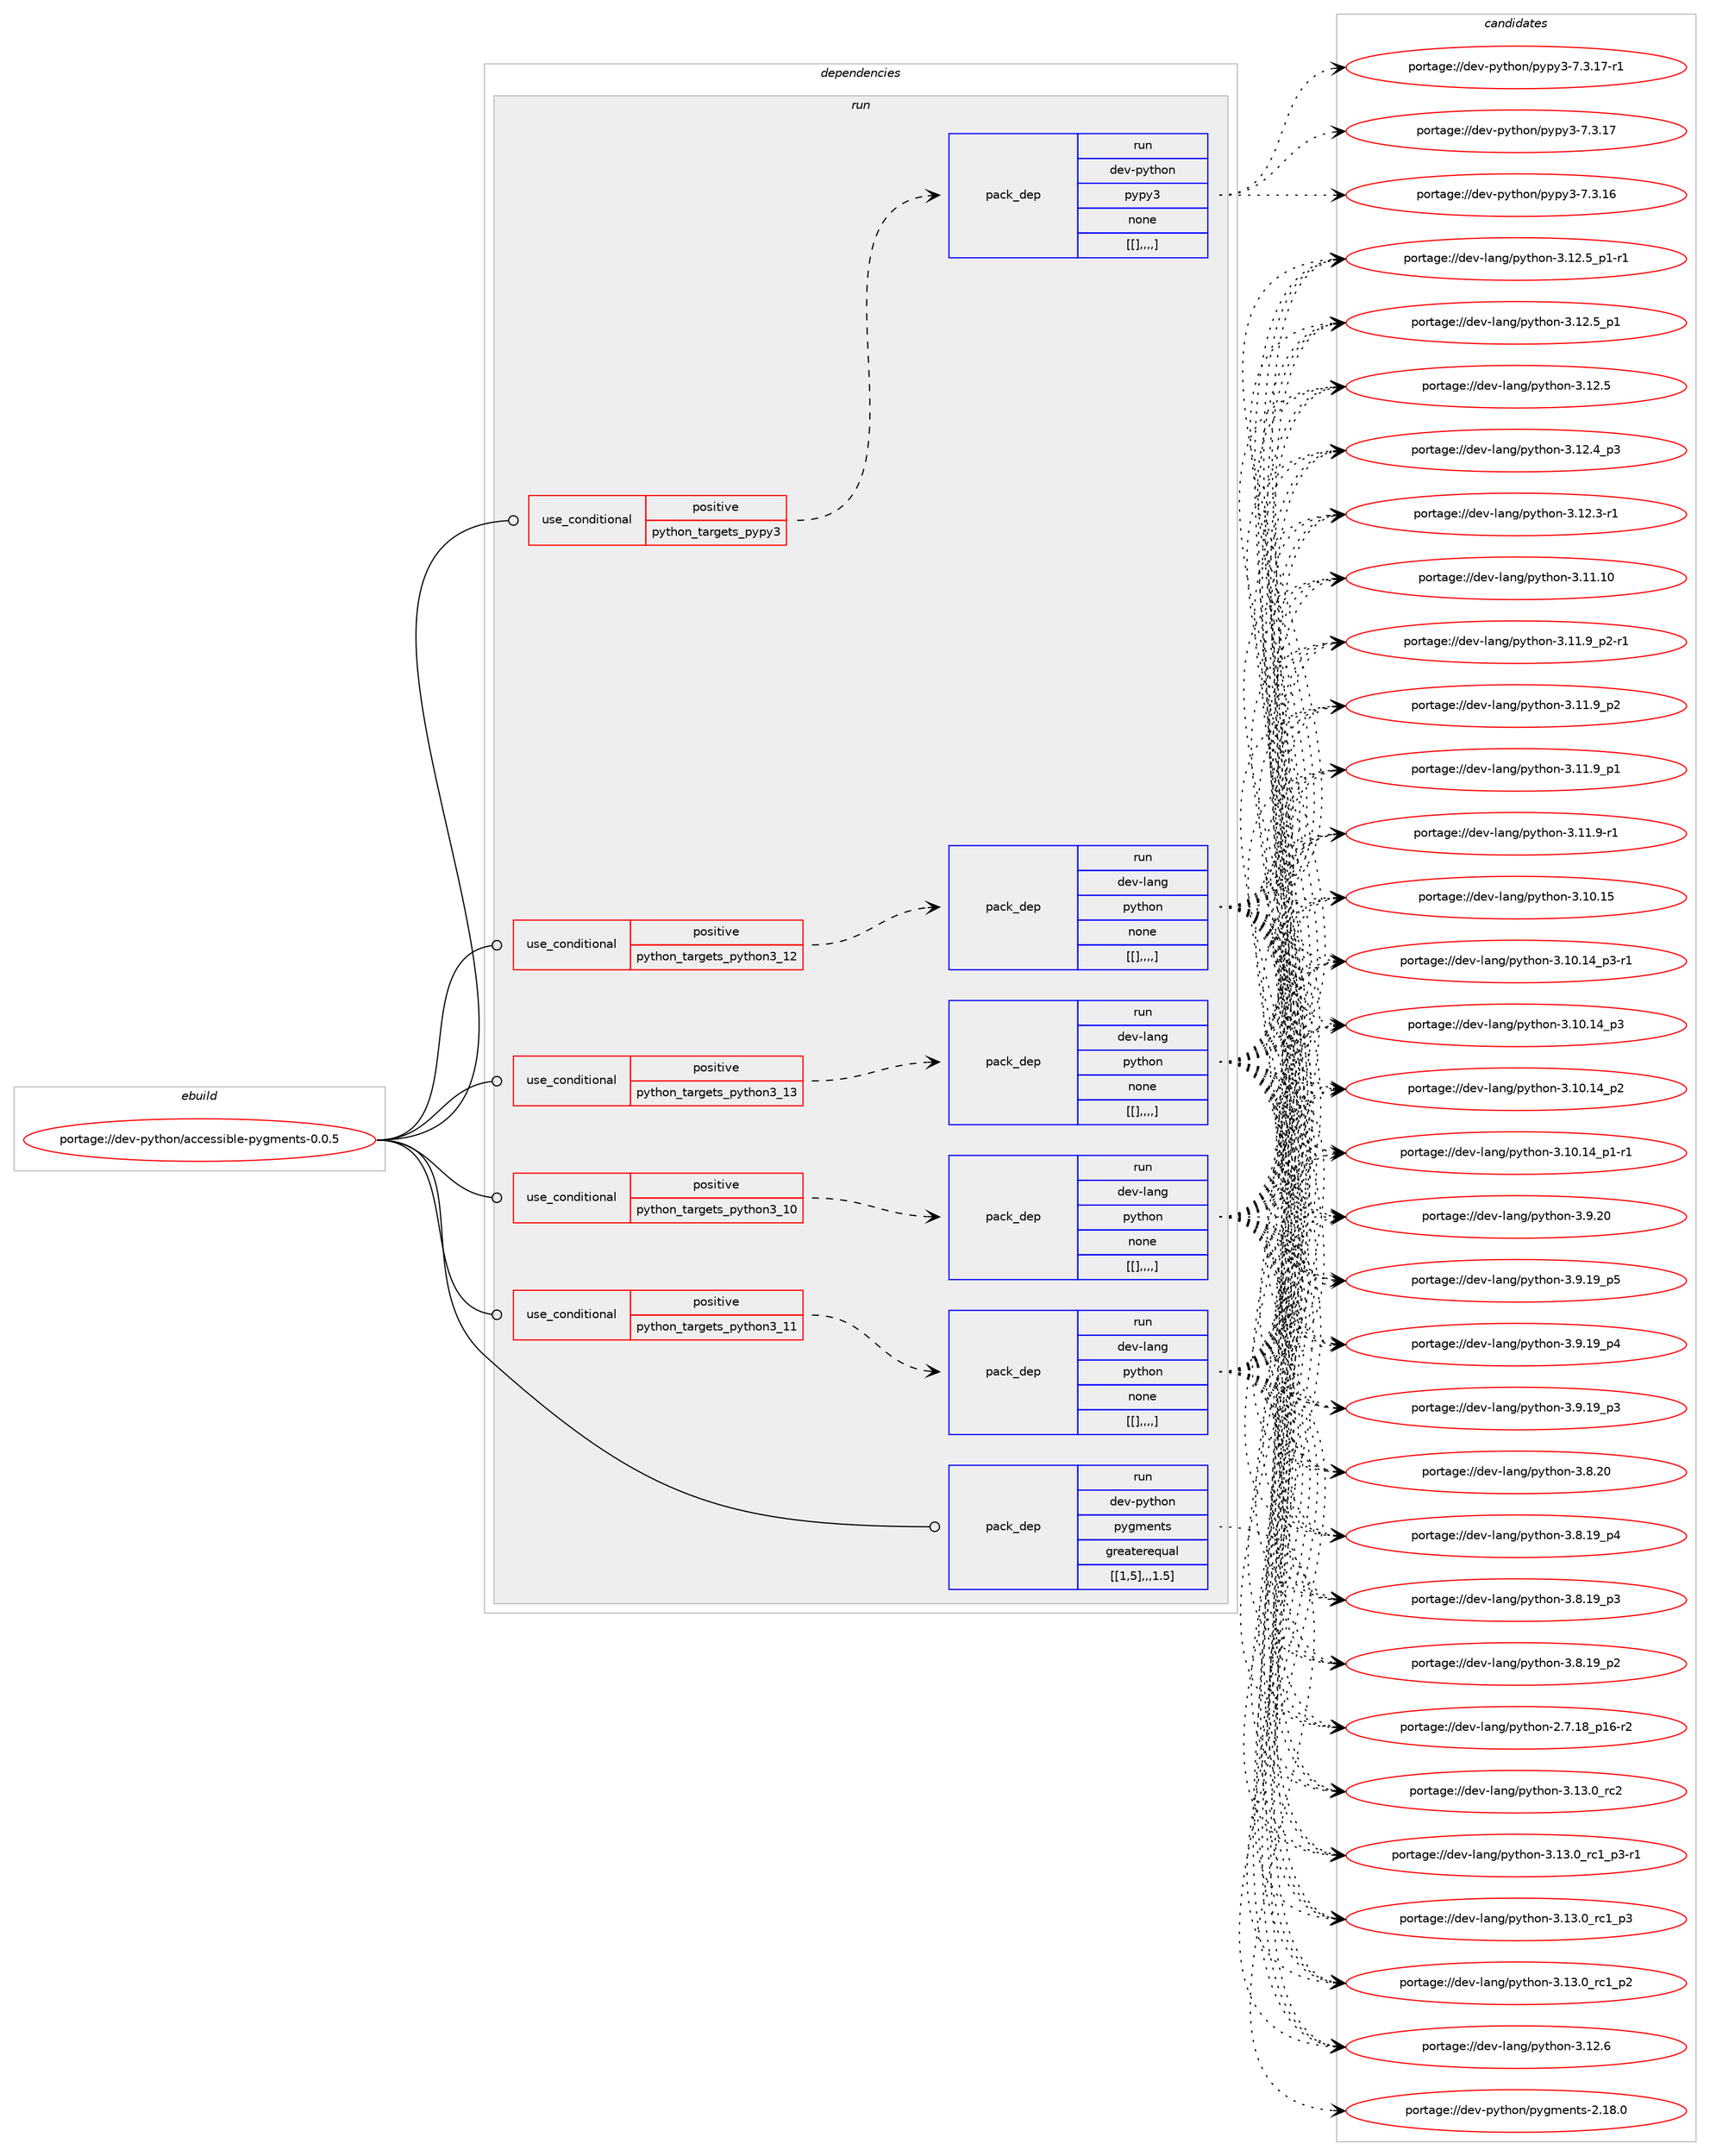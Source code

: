 digraph prolog {

# *************
# Graph options
# *************

newrank=true;
concentrate=true;
compound=true;
graph [rankdir=LR,fontname=Helvetica,fontsize=10,ranksep=1.5];#, ranksep=2.5, nodesep=0.2];
edge  [arrowhead=vee];
node  [fontname=Helvetica,fontsize=10];

# **********
# The ebuild
# **********

subgraph cluster_leftcol {
color=gray;
label=<<i>ebuild</i>>;
id [label="portage://dev-python/accessible-pygments-0.0.5", color=red, width=4, href="../dev-python/accessible-pygments-0.0.5.svg"];
}

# ****************
# The dependencies
# ****************

subgraph cluster_midcol {
color=gray;
label=<<i>dependencies</i>>;
subgraph cluster_compile {
fillcolor="#eeeeee";
style=filled;
label=<<i>compile</i>>;
}
subgraph cluster_compileandrun {
fillcolor="#eeeeee";
style=filled;
label=<<i>compile and run</i>>;
}
subgraph cluster_run {
fillcolor="#eeeeee";
style=filled;
label=<<i>run</i>>;
subgraph cond31211 {
dependency142179 [label=<<TABLE BORDER="0" CELLBORDER="1" CELLSPACING="0" CELLPADDING="4"><TR><TD ROWSPAN="3" CELLPADDING="10">use_conditional</TD></TR><TR><TD>positive</TD></TR><TR><TD>python_targets_pypy3</TD></TR></TABLE>>, shape=none, color=red];
subgraph pack109755 {
dependency142180 [label=<<TABLE BORDER="0" CELLBORDER="1" CELLSPACING="0" CELLPADDING="4" WIDTH="220"><TR><TD ROWSPAN="6" CELLPADDING="30">pack_dep</TD></TR><TR><TD WIDTH="110">run</TD></TR><TR><TD>dev-python</TD></TR><TR><TD>pypy3</TD></TR><TR><TD>none</TD></TR><TR><TD>[[],,,,]</TD></TR></TABLE>>, shape=none, color=blue];
}
dependency142179:e -> dependency142180:w [weight=20,style="dashed",arrowhead="vee"];
}
id:e -> dependency142179:w [weight=20,style="solid",arrowhead="odot"];
subgraph cond31212 {
dependency142181 [label=<<TABLE BORDER="0" CELLBORDER="1" CELLSPACING="0" CELLPADDING="4"><TR><TD ROWSPAN="3" CELLPADDING="10">use_conditional</TD></TR><TR><TD>positive</TD></TR><TR><TD>python_targets_python3_10</TD></TR></TABLE>>, shape=none, color=red];
subgraph pack109756 {
dependency142182 [label=<<TABLE BORDER="0" CELLBORDER="1" CELLSPACING="0" CELLPADDING="4" WIDTH="220"><TR><TD ROWSPAN="6" CELLPADDING="30">pack_dep</TD></TR><TR><TD WIDTH="110">run</TD></TR><TR><TD>dev-lang</TD></TR><TR><TD>python</TD></TR><TR><TD>none</TD></TR><TR><TD>[[],,,,]</TD></TR></TABLE>>, shape=none, color=blue];
}
dependency142181:e -> dependency142182:w [weight=20,style="dashed",arrowhead="vee"];
}
id:e -> dependency142181:w [weight=20,style="solid",arrowhead="odot"];
subgraph cond31213 {
dependency142183 [label=<<TABLE BORDER="0" CELLBORDER="1" CELLSPACING="0" CELLPADDING="4"><TR><TD ROWSPAN="3" CELLPADDING="10">use_conditional</TD></TR><TR><TD>positive</TD></TR><TR><TD>python_targets_python3_11</TD></TR></TABLE>>, shape=none, color=red];
subgraph pack109757 {
dependency142184 [label=<<TABLE BORDER="0" CELLBORDER="1" CELLSPACING="0" CELLPADDING="4" WIDTH="220"><TR><TD ROWSPAN="6" CELLPADDING="30">pack_dep</TD></TR><TR><TD WIDTH="110">run</TD></TR><TR><TD>dev-lang</TD></TR><TR><TD>python</TD></TR><TR><TD>none</TD></TR><TR><TD>[[],,,,]</TD></TR></TABLE>>, shape=none, color=blue];
}
dependency142183:e -> dependency142184:w [weight=20,style="dashed",arrowhead="vee"];
}
id:e -> dependency142183:w [weight=20,style="solid",arrowhead="odot"];
subgraph cond31214 {
dependency142185 [label=<<TABLE BORDER="0" CELLBORDER="1" CELLSPACING="0" CELLPADDING="4"><TR><TD ROWSPAN="3" CELLPADDING="10">use_conditional</TD></TR><TR><TD>positive</TD></TR><TR><TD>python_targets_python3_12</TD></TR></TABLE>>, shape=none, color=red];
subgraph pack109758 {
dependency142186 [label=<<TABLE BORDER="0" CELLBORDER="1" CELLSPACING="0" CELLPADDING="4" WIDTH="220"><TR><TD ROWSPAN="6" CELLPADDING="30">pack_dep</TD></TR><TR><TD WIDTH="110">run</TD></TR><TR><TD>dev-lang</TD></TR><TR><TD>python</TD></TR><TR><TD>none</TD></TR><TR><TD>[[],,,,]</TD></TR></TABLE>>, shape=none, color=blue];
}
dependency142185:e -> dependency142186:w [weight=20,style="dashed",arrowhead="vee"];
}
id:e -> dependency142185:w [weight=20,style="solid",arrowhead="odot"];
subgraph cond31215 {
dependency142187 [label=<<TABLE BORDER="0" CELLBORDER="1" CELLSPACING="0" CELLPADDING="4"><TR><TD ROWSPAN="3" CELLPADDING="10">use_conditional</TD></TR><TR><TD>positive</TD></TR><TR><TD>python_targets_python3_13</TD></TR></TABLE>>, shape=none, color=red];
subgraph pack109759 {
dependency142188 [label=<<TABLE BORDER="0" CELLBORDER="1" CELLSPACING="0" CELLPADDING="4" WIDTH="220"><TR><TD ROWSPAN="6" CELLPADDING="30">pack_dep</TD></TR><TR><TD WIDTH="110">run</TD></TR><TR><TD>dev-lang</TD></TR><TR><TD>python</TD></TR><TR><TD>none</TD></TR><TR><TD>[[],,,,]</TD></TR></TABLE>>, shape=none, color=blue];
}
dependency142187:e -> dependency142188:w [weight=20,style="dashed",arrowhead="vee"];
}
id:e -> dependency142187:w [weight=20,style="solid",arrowhead="odot"];
subgraph pack109760 {
dependency142189 [label=<<TABLE BORDER="0" CELLBORDER="1" CELLSPACING="0" CELLPADDING="4" WIDTH="220"><TR><TD ROWSPAN="6" CELLPADDING="30">pack_dep</TD></TR><TR><TD WIDTH="110">run</TD></TR><TR><TD>dev-python</TD></TR><TR><TD>pygments</TD></TR><TR><TD>greaterequal</TD></TR><TR><TD>[[1,5],,,1.5]</TD></TR></TABLE>>, shape=none, color=blue];
}
id:e -> dependency142189:w [weight=20,style="solid",arrowhead="odot"];
}
}

# **************
# The candidates
# **************

subgraph cluster_choices {
rank=same;
color=gray;
label=<<i>candidates</i>>;

subgraph choice109755 {
color=black;
nodesep=1;
choice100101118451121211161041111104711212111212151455546514649554511449 [label="portage://dev-python/pypy3-7.3.17-r1", color=red, width=4,href="../dev-python/pypy3-7.3.17-r1.svg"];
choice10010111845112121116104111110471121211121215145554651464955 [label="portage://dev-python/pypy3-7.3.17", color=red, width=4,href="../dev-python/pypy3-7.3.17.svg"];
choice10010111845112121116104111110471121211121215145554651464954 [label="portage://dev-python/pypy3-7.3.16", color=red, width=4,href="../dev-python/pypy3-7.3.16.svg"];
dependency142180:e -> choice100101118451121211161041111104711212111212151455546514649554511449:w [style=dotted,weight="100"];
dependency142180:e -> choice10010111845112121116104111110471121211121215145554651464955:w [style=dotted,weight="100"];
dependency142180:e -> choice10010111845112121116104111110471121211121215145554651464954:w [style=dotted,weight="100"];
}
subgraph choice109756 {
color=black;
nodesep=1;
choice10010111845108971101034711212111610411111045514649514648951149950 [label="portage://dev-lang/python-3.13.0_rc2", color=red, width=4,href="../dev-lang/python-3.13.0_rc2.svg"];
choice1001011184510897110103471121211161041111104551464951464895114994995112514511449 [label="portage://dev-lang/python-3.13.0_rc1_p3-r1", color=red, width=4,href="../dev-lang/python-3.13.0_rc1_p3-r1.svg"];
choice100101118451089711010347112121116104111110455146495146489511499499511251 [label="portage://dev-lang/python-3.13.0_rc1_p3", color=red, width=4,href="../dev-lang/python-3.13.0_rc1_p3.svg"];
choice100101118451089711010347112121116104111110455146495146489511499499511250 [label="portage://dev-lang/python-3.13.0_rc1_p2", color=red, width=4,href="../dev-lang/python-3.13.0_rc1_p2.svg"];
choice10010111845108971101034711212111610411111045514649504654 [label="portage://dev-lang/python-3.12.6", color=red, width=4,href="../dev-lang/python-3.12.6.svg"];
choice1001011184510897110103471121211161041111104551464950465395112494511449 [label="portage://dev-lang/python-3.12.5_p1-r1", color=red, width=4,href="../dev-lang/python-3.12.5_p1-r1.svg"];
choice100101118451089711010347112121116104111110455146495046539511249 [label="portage://dev-lang/python-3.12.5_p1", color=red, width=4,href="../dev-lang/python-3.12.5_p1.svg"];
choice10010111845108971101034711212111610411111045514649504653 [label="portage://dev-lang/python-3.12.5", color=red, width=4,href="../dev-lang/python-3.12.5.svg"];
choice100101118451089711010347112121116104111110455146495046529511251 [label="portage://dev-lang/python-3.12.4_p3", color=red, width=4,href="../dev-lang/python-3.12.4_p3.svg"];
choice100101118451089711010347112121116104111110455146495046514511449 [label="portage://dev-lang/python-3.12.3-r1", color=red, width=4,href="../dev-lang/python-3.12.3-r1.svg"];
choice1001011184510897110103471121211161041111104551464949464948 [label="portage://dev-lang/python-3.11.10", color=red, width=4,href="../dev-lang/python-3.11.10.svg"];
choice1001011184510897110103471121211161041111104551464949465795112504511449 [label="portage://dev-lang/python-3.11.9_p2-r1", color=red, width=4,href="../dev-lang/python-3.11.9_p2-r1.svg"];
choice100101118451089711010347112121116104111110455146494946579511250 [label="portage://dev-lang/python-3.11.9_p2", color=red, width=4,href="../dev-lang/python-3.11.9_p2.svg"];
choice100101118451089711010347112121116104111110455146494946579511249 [label="portage://dev-lang/python-3.11.9_p1", color=red, width=4,href="../dev-lang/python-3.11.9_p1.svg"];
choice100101118451089711010347112121116104111110455146494946574511449 [label="portage://dev-lang/python-3.11.9-r1", color=red, width=4,href="../dev-lang/python-3.11.9-r1.svg"];
choice1001011184510897110103471121211161041111104551464948464953 [label="portage://dev-lang/python-3.10.15", color=red, width=4,href="../dev-lang/python-3.10.15.svg"];
choice100101118451089711010347112121116104111110455146494846495295112514511449 [label="portage://dev-lang/python-3.10.14_p3-r1", color=red, width=4,href="../dev-lang/python-3.10.14_p3-r1.svg"];
choice10010111845108971101034711212111610411111045514649484649529511251 [label="portage://dev-lang/python-3.10.14_p3", color=red, width=4,href="../dev-lang/python-3.10.14_p3.svg"];
choice10010111845108971101034711212111610411111045514649484649529511250 [label="portage://dev-lang/python-3.10.14_p2", color=red, width=4,href="../dev-lang/python-3.10.14_p2.svg"];
choice100101118451089711010347112121116104111110455146494846495295112494511449 [label="portage://dev-lang/python-3.10.14_p1-r1", color=red, width=4,href="../dev-lang/python-3.10.14_p1-r1.svg"];
choice10010111845108971101034711212111610411111045514657465048 [label="portage://dev-lang/python-3.9.20", color=red, width=4,href="../dev-lang/python-3.9.20.svg"];
choice100101118451089711010347112121116104111110455146574649579511253 [label="portage://dev-lang/python-3.9.19_p5", color=red, width=4,href="../dev-lang/python-3.9.19_p5.svg"];
choice100101118451089711010347112121116104111110455146574649579511252 [label="portage://dev-lang/python-3.9.19_p4", color=red, width=4,href="../dev-lang/python-3.9.19_p4.svg"];
choice100101118451089711010347112121116104111110455146574649579511251 [label="portage://dev-lang/python-3.9.19_p3", color=red, width=4,href="../dev-lang/python-3.9.19_p3.svg"];
choice10010111845108971101034711212111610411111045514656465048 [label="portage://dev-lang/python-3.8.20", color=red, width=4,href="../dev-lang/python-3.8.20.svg"];
choice100101118451089711010347112121116104111110455146564649579511252 [label="portage://dev-lang/python-3.8.19_p4", color=red, width=4,href="../dev-lang/python-3.8.19_p4.svg"];
choice100101118451089711010347112121116104111110455146564649579511251 [label="portage://dev-lang/python-3.8.19_p3", color=red, width=4,href="../dev-lang/python-3.8.19_p3.svg"];
choice100101118451089711010347112121116104111110455146564649579511250 [label="portage://dev-lang/python-3.8.19_p2", color=red, width=4,href="../dev-lang/python-3.8.19_p2.svg"];
choice100101118451089711010347112121116104111110455046554649569511249544511450 [label="portage://dev-lang/python-2.7.18_p16-r2", color=red, width=4,href="../dev-lang/python-2.7.18_p16-r2.svg"];
dependency142182:e -> choice10010111845108971101034711212111610411111045514649514648951149950:w [style=dotted,weight="100"];
dependency142182:e -> choice1001011184510897110103471121211161041111104551464951464895114994995112514511449:w [style=dotted,weight="100"];
dependency142182:e -> choice100101118451089711010347112121116104111110455146495146489511499499511251:w [style=dotted,weight="100"];
dependency142182:e -> choice100101118451089711010347112121116104111110455146495146489511499499511250:w [style=dotted,weight="100"];
dependency142182:e -> choice10010111845108971101034711212111610411111045514649504654:w [style=dotted,weight="100"];
dependency142182:e -> choice1001011184510897110103471121211161041111104551464950465395112494511449:w [style=dotted,weight="100"];
dependency142182:e -> choice100101118451089711010347112121116104111110455146495046539511249:w [style=dotted,weight="100"];
dependency142182:e -> choice10010111845108971101034711212111610411111045514649504653:w [style=dotted,weight="100"];
dependency142182:e -> choice100101118451089711010347112121116104111110455146495046529511251:w [style=dotted,weight="100"];
dependency142182:e -> choice100101118451089711010347112121116104111110455146495046514511449:w [style=dotted,weight="100"];
dependency142182:e -> choice1001011184510897110103471121211161041111104551464949464948:w [style=dotted,weight="100"];
dependency142182:e -> choice1001011184510897110103471121211161041111104551464949465795112504511449:w [style=dotted,weight="100"];
dependency142182:e -> choice100101118451089711010347112121116104111110455146494946579511250:w [style=dotted,weight="100"];
dependency142182:e -> choice100101118451089711010347112121116104111110455146494946579511249:w [style=dotted,weight="100"];
dependency142182:e -> choice100101118451089711010347112121116104111110455146494946574511449:w [style=dotted,weight="100"];
dependency142182:e -> choice1001011184510897110103471121211161041111104551464948464953:w [style=dotted,weight="100"];
dependency142182:e -> choice100101118451089711010347112121116104111110455146494846495295112514511449:w [style=dotted,weight="100"];
dependency142182:e -> choice10010111845108971101034711212111610411111045514649484649529511251:w [style=dotted,weight="100"];
dependency142182:e -> choice10010111845108971101034711212111610411111045514649484649529511250:w [style=dotted,weight="100"];
dependency142182:e -> choice100101118451089711010347112121116104111110455146494846495295112494511449:w [style=dotted,weight="100"];
dependency142182:e -> choice10010111845108971101034711212111610411111045514657465048:w [style=dotted,weight="100"];
dependency142182:e -> choice100101118451089711010347112121116104111110455146574649579511253:w [style=dotted,weight="100"];
dependency142182:e -> choice100101118451089711010347112121116104111110455146574649579511252:w [style=dotted,weight="100"];
dependency142182:e -> choice100101118451089711010347112121116104111110455146574649579511251:w [style=dotted,weight="100"];
dependency142182:e -> choice10010111845108971101034711212111610411111045514656465048:w [style=dotted,weight="100"];
dependency142182:e -> choice100101118451089711010347112121116104111110455146564649579511252:w [style=dotted,weight="100"];
dependency142182:e -> choice100101118451089711010347112121116104111110455146564649579511251:w [style=dotted,weight="100"];
dependency142182:e -> choice100101118451089711010347112121116104111110455146564649579511250:w [style=dotted,weight="100"];
dependency142182:e -> choice100101118451089711010347112121116104111110455046554649569511249544511450:w [style=dotted,weight="100"];
}
subgraph choice109757 {
color=black;
nodesep=1;
choice10010111845108971101034711212111610411111045514649514648951149950 [label="portage://dev-lang/python-3.13.0_rc2", color=red, width=4,href="../dev-lang/python-3.13.0_rc2.svg"];
choice1001011184510897110103471121211161041111104551464951464895114994995112514511449 [label="portage://dev-lang/python-3.13.0_rc1_p3-r1", color=red, width=4,href="../dev-lang/python-3.13.0_rc1_p3-r1.svg"];
choice100101118451089711010347112121116104111110455146495146489511499499511251 [label="portage://dev-lang/python-3.13.0_rc1_p3", color=red, width=4,href="../dev-lang/python-3.13.0_rc1_p3.svg"];
choice100101118451089711010347112121116104111110455146495146489511499499511250 [label="portage://dev-lang/python-3.13.0_rc1_p2", color=red, width=4,href="../dev-lang/python-3.13.0_rc1_p2.svg"];
choice10010111845108971101034711212111610411111045514649504654 [label="portage://dev-lang/python-3.12.6", color=red, width=4,href="../dev-lang/python-3.12.6.svg"];
choice1001011184510897110103471121211161041111104551464950465395112494511449 [label="portage://dev-lang/python-3.12.5_p1-r1", color=red, width=4,href="../dev-lang/python-3.12.5_p1-r1.svg"];
choice100101118451089711010347112121116104111110455146495046539511249 [label="portage://dev-lang/python-3.12.5_p1", color=red, width=4,href="../dev-lang/python-3.12.5_p1.svg"];
choice10010111845108971101034711212111610411111045514649504653 [label="portage://dev-lang/python-3.12.5", color=red, width=4,href="../dev-lang/python-3.12.5.svg"];
choice100101118451089711010347112121116104111110455146495046529511251 [label="portage://dev-lang/python-3.12.4_p3", color=red, width=4,href="../dev-lang/python-3.12.4_p3.svg"];
choice100101118451089711010347112121116104111110455146495046514511449 [label="portage://dev-lang/python-3.12.3-r1", color=red, width=4,href="../dev-lang/python-3.12.3-r1.svg"];
choice1001011184510897110103471121211161041111104551464949464948 [label="portage://dev-lang/python-3.11.10", color=red, width=4,href="../dev-lang/python-3.11.10.svg"];
choice1001011184510897110103471121211161041111104551464949465795112504511449 [label="portage://dev-lang/python-3.11.9_p2-r1", color=red, width=4,href="../dev-lang/python-3.11.9_p2-r1.svg"];
choice100101118451089711010347112121116104111110455146494946579511250 [label="portage://dev-lang/python-3.11.9_p2", color=red, width=4,href="../dev-lang/python-3.11.9_p2.svg"];
choice100101118451089711010347112121116104111110455146494946579511249 [label="portage://dev-lang/python-3.11.9_p1", color=red, width=4,href="../dev-lang/python-3.11.9_p1.svg"];
choice100101118451089711010347112121116104111110455146494946574511449 [label="portage://dev-lang/python-3.11.9-r1", color=red, width=4,href="../dev-lang/python-3.11.9-r1.svg"];
choice1001011184510897110103471121211161041111104551464948464953 [label="portage://dev-lang/python-3.10.15", color=red, width=4,href="../dev-lang/python-3.10.15.svg"];
choice100101118451089711010347112121116104111110455146494846495295112514511449 [label="portage://dev-lang/python-3.10.14_p3-r1", color=red, width=4,href="../dev-lang/python-3.10.14_p3-r1.svg"];
choice10010111845108971101034711212111610411111045514649484649529511251 [label="portage://dev-lang/python-3.10.14_p3", color=red, width=4,href="../dev-lang/python-3.10.14_p3.svg"];
choice10010111845108971101034711212111610411111045514649484649529511250 [label="portage://dev-lang/python-3.10.14_p2", color=red, width=4,href="../dev-lang/python-3.10.14_p2.svg"];
choice100101118451089711010347112121116104111110455146494846495295112494511449 [label="portage://dev-lang/python-3.10.14_p1-r1", color=red, width=4,href="../dev-lang/python-3.10.14_p1-r1.svg"];
choice10010111845108971101034711212111610411111045514657465048 [label="portage://dev-lang/python-3.9.20", color=red, width=4,href="../dev-lang/python-3.9.20.svg"];
choice100101118451089711010347112121116104111110455146574649579511253 [label="portage://dev-lang/python-3.9.19_p5", color=red, width=4,href="../dev-lang/python-3.9.19_p5.svg"];
choice100101118451089711010347112121116104111110455146574649579511252 [label="portage://dev-lang/python-3.9.19_p4", color=red, width=4,href="../dev-lang/python-3.9.19_p4.svg"];
choice100101118451089711010347112121116104111110455146574649579511251 [label="portage://dev-lang/python-3.9.19_p3", color=red, width=4,href="../dev-lang/python-3.9.19_p3.svg"];
choice10010111845108971101034711212111610411111045514656465048 [label="portage://dev-lang/python-3.8.20", color=red, width=4,href="../dev-lang/python-3.8.20.svg"];
choice100101118451089711010347112121116104111110455146564649579511252 [label="portage://dev-lang/python-3.8.19_p4", color=red, width=4,href="../dev-lang/python-3.8.19_p4.svg"];
choice100101118451089711010347112121116104111110455146564649579511251 [label="portage://dev-lang/python-3.8.19_p3", color=red, width=4,href="../dev-lang/python-3.8.19_p3.svg"];
choice100101118451089711010347112121116104111110455146564649579511250 [label="portage://dev-lang/python-3.8.19_p2", color=red, width=4,href="../dev-lang/python-3.8.19_p2.svg"];
choice100101118451089711010347112121116104111110455046554649569511249544511450 [label="portage://dev-lang/python-2.7.18_p16-r2", color=red, width=4,href="../dev-lang/python-2.7.18_p16-r2.svg"];
dependency142184:e -> choice10010111845108971101034711212111610411111045514649514648951149950:w [style=dotted,weight="100"];
dependency142184:e -> choice1001011184510897110103471121211161041111104551464951464895114994995112514511449:w [style=dotted,weight="100"];
dependency142184:e -> choice100101118451089711010347112121116104111110455146495146489511499499511251:w [style=dotted,weight="100"];
dependency142184:e -> choice100101118451089711010347112121116104111110455146495146489511499499511250:w [style=dotted,weight="100"];
dependency142184:e -> choice10010111845108971101034711212111610411111045514649504654:w [style=dotted,weight="100"];
dependency142184:e -> choice1001011184510897110103471121211161041111104551464950465395112494511449:w [style=dotted,weight="100"];
dependency142184:e -> choice100101118451089711010347112121116104111110455146495046539511249:w [style=dotted,weight="100"];
dependency142184:e -> choice10010111845108971101034711212111610411111045514649504653:w [style=dotted,weight="100"];
dependency142184:e -> choice100101118451089711010347112121116104111110455146495046529511251:w [style=dotted,weight="100"];
dependency142184:e -> choice100101118451089711010347112121116104111110455146495046514511449:w [style=dotted,weight="100"];
dependency142184:e -> choice1001011184510897110103471121211161041111104551464949464948:w [style=dotted,weight="100"];
dependency142184:e -> choice1001011184510897110103471121211161041111104551464949465795112504511449:w [style=dotted,weight="100"];
dependency142184:e -> choice100101118451089711010347112121116104111110455146494946579511250:w [style=dotted,weight="100"];
dependency142184:e -> choice100101118451089711010347112121116104111110455146494946579511249:w [style=dotted,weight="100"];
dependency142184:e -> choice100101118451089711010347112121116104111110455146494946574511449:w [style=dotted,weight="100"];
dependency142184:e -> choice1001011184510897110103471121211161041111104551464948464953:w [style=dotted,weight="100"];
dependency142184:e -> choice100101118451089711010347112121116104111110455146494846495295112514511449:w [style=dotted,weight="100"];
dependency142184:e -> choice10010111845108971101034711212111610411111045514649484649529511251:w [style=dotted,weight="100"];
dependency142184:e -> choice10010111845108971101034711212111610411111045514649484649529511250:w [style=dotted,weight="100"];
dependency142184:e -> choice100101118451089711010347112121116104111110455146494846495295112494511449:w [style=dotted,weight="100"];
dependency142184:e -> choice10010111845108971101034711212111610411111045514657465048:w [style=dotted,weight="100"];
dependency142184:e -> choice100101118451089711010347112121116104111110455146574649579511253:w [style=dotted,weight="100"];
dependency142184:e -> choice100101118451089711010347112121116104111110455146574649579511252:w [style=dotted,weight="100"];
dependency142184:e -> choice100101118451089711010347112121116104111110455146574649579511251:w [style=dotted,weight="100"];
dependency142184:e -> choice10010111845108971101034711212111610411111045514656465048:w [style=dotted,weight="100"];
dependency142184:e -> choice100101118451089711010347112121116104111110455146564649579511252:w [style=dotted,weight="100"];
dependency142184:e -> choice100101118451089711010347112121116104111110455146564649579511251:w [style=dotted,weight="100"];
dependency142184:e -> choice100101118451089711010347112121116104111110455146564649579511250:w [style=dotted,weight="100"];
dependency142184:e -> choice100101118451089711010347112121116104111110455046554649569511249544511450:w [style=dotted,weight="100"];
}
subgraph choice109758 {
color=black;
nodesep=1;
choice10010111845108971101034711212111610411111045514649514648951149950 [label="portage://dev-lang/python-3.13.0_rc2", color=red, width=4,href="../dev-lang/python-3.13.0_rc2.svg"];
choice1001011184510897110103471121211161041111104551464951464895114994995112514511449 [label="portage://dev-lang/python-3.13.0_rc1_p3-r1", color=red, width=4,href="../dev-lang/python-3.13.0_rc1_p3-r1.svg"];
choice100101118451089711010347112121116104111110455146495146489511499499511251 [label="portage://dev-lang/python-3.13.0_rc1_p3", color=red, width=4,href="../dev-lang/python-3.13.0_rc1_p3.svg"];
choice100101118451089711010347112121116104111110455146495146489511499499511250 [label="portage://dev-lang/python-3.13.0_rc1_p2", color=red, width=4,href="../dev-lang/python-3.13.0_rc1_p2.svg"];
choice10010111845108971101034711212111610411111045514649504654 [label="portage://dev-lang/python-3.12.6", color=red, width=4,href="../dev-lang/python-3.12.6.svg"];
choice1001011184510897110103471121211161041111104551464950465395112494511449 [label="portage://dev-lang/python-3.12.5_p1-r1", color=red, width=4,href="../dev-lang/python-3.12.5_p1-r1.svg"];
choice100101118451089711010347112121116104111110455146495046539511249 [label="portage://dev-lang/python-3.12.5_p1", color=red, width=4,href="../dev-lang/python-3.12.5_p1.svg"];
choice10010111845108971101034711212111610411111045514649504653 [label="portage://dev-lang/python-3.12.5", color=red, width=4,href="../dev-lang/python-3.12.5.svg"];
choice100101118451089711010347112121116104111110455146495046529511251 [label="portage://dev-lang/python-3.12.4_p3", color=red, width=4,href="../dev-lang/python-3.12.4_p3.svg"];
choice100101118451089711010347112121116104111110455146495046514511449 [label="portage://dev-lang/python-3.12.3-r1", color=red, width=4,href="../dev-lang/python-3.12.3-r1.svg"];
choice1001011184510897110103471121211161041111104551464949464948 [label="portage://dev-lang/python-3.11.10", color=red, width=4,href="../dev-lang/python-3.11.10.svg"];
choice1001011184510897110103471121211161041111104551464949465795112504511449 [label="portage://dev-lang/python-3.11.9_p2-r1", color=red, width=4,href="../dev-lang/python-3.11.9_p2-r1.svg"];
choice100101118451089711010347112121116104111110455146494946579511250 [label="portage://dev-lang/python-3.11.9_p2", color=red, width=4,href="../dev-lang/python-3.11.9_p2.svg"];
choice100101118451089711010347112121116104111110455146494946579511249 [label="portage://dev-lang/python-3.11.9_p1", color=red, width=4,href="../dev-lang/python-3.11.9_p1.svg"];
choice100101118451089711010347112121116104111110455146494946574511449 [label="portage://dev-lang/python-3.11.9-r1", color=red, width=4,href="../dev-lang/python-3.11.9-r1.svg"];
choice1001011184510897110103471121211161041111104551464948464953 [label="portage://dev-lang/python-3.10.15", color=red, width=4,href="../dev-lang/python-3.10.15.svg"];
choice100101118451089711010347112121116104111110455146494846495295112514511449 [label="portage://dev-lang/python-3.10.14_p3-r1", color=red, width=4,href="../dev-lang/python-3.10.14_p3-r1.svg"];
choice10010111845108971101034711212111610411111045514649484649529511251 [label="portage://dev-lang/python-3.10.14_p3", color=red, width=4,href="../dev-lang/python-3.10.14_p3.svg"];
choice10010111845108971101034711212111610411111045514649484649529511250 [label="portage://dev-lang/python-3.10.14_p2", color=red, width=4,href="../dev-lang/python-3.10.14_p2.svg"];
choice100101118451089711010347112121116104111110455146494846495295112494511449 [label="portage://dev-lang/python-3.10.14_p1-r1", color=red, width=4,href="../dev-lang/python-3.10.14_p1-r1.svg"];
choice10010111845108971101034711212111610411111045514657465048 [label="portage://dev-lang/python-3.9.20", color=red, width=4,href="../dev-lang/python-3.9.20.svg"];
choice100101118451089711010347112121116104111110455146574649579511253 [label="portage://dev-lang/python-3.9.19_p5", color=red, width=4,href="../dev-lang/python-3.9.19_p5.svg"];
choice100101118451089711010347112121116104111110455146574649579511252 [label="portage://dev-lang/python-3.9.19_p4", color=red, width=4,href="../dev-lang/python-3.9.19_p4.svg"];
choice100101118451089711010347112121116104111110455146574649579511251 [label="portage://dev-lang/python-3.9.19_p3", color=red, width=4,href="../dev-lang/python-3.9.19_p3.svg"];
choice10010111845108971101034711212111610411111045514656465048 [label="portage://dev-lang/python-3.8.20", color=red, width=4,href="../dev-lang/python-3.8.20.svg"];
choice100101118451089711010347112121116104111110455146564649579511252 [label="portage://dev-lang/python-3.8.19_p4", color=red, width=4,href="../dev-lang/python-3.8.19_p4.svg"];
choice100101118451089711010347112121116104111110455146564649579511251 [label="portage://dev-lang/python-3.8.19_p3", color=red, width=4,href="../dev-lang/python-3.8.19_p3.svg"];
choice100101118451089711010347112121116104111110455146564649579511250 [label="portage://dev-lang/python-3.8.19_p2", color=red, width=4,href="../dev-lang/python-3.8.19_p2.svg"];
choice100101118451089711010347112121116104111110455046554649569511249544511450 [label="portage://dev-lang/python-2.7.18_p16-r2", color=red, width=4,href="../dev-lang/python-2.7.18_p16-r2.svg"];
dependency142186:e -> choice10010111845108971101034711212111610411111045514649514648951149950:w [style=dotted,weight="100"];
dependency142186:e -> choice1001011184510897110103471121211161041111104551464951464895114994995112514511449:w [style=dotted,weight="100"];
dependency142186:e -> choice100101118451089711010347112121116104111110455146495146489511499499511251:w [style=dotted,weight="100"];
dependency142186:e -> choice100101118451089711010347112121116104111110455146495146489511499499511250:w [style=dotted,weight="100"];
dependency142186:e -> choice10010111845108971101034711212111610411111045514649504654:w [style=dotted,weight="100"];
dependency142186:e -> choice1001011184510897110103471121211161041111104551464950465395112494511449:w [style=dotted,weight="100"];
dependency142186:e -> choice100101118451089711010347112121116104111110455146495046539511249:w [style=dotted,weight="100"];
dependency142186:e -> choice10010111845108971101034711212111610411111045514649504653:w [style=dotted,weight="100"];
dependency142186:e -> choice100101118451089711010347112121116104111110455146495046529511251:w [style=dotted,weight="100"];
dependency142186:e -> choice100101118451089711010347112121116104111110455146495046514511449:w [style=dotted,weight="100"];
dependency142186:e -> choice1001011184510897110103471121211161041111104551464949464948:w [style=dotted,weight="100"];
dependency142186:e -> choice1001011184510897110103471121211161041111104551464949465795112504511449:w [style=dotted,weight="100"];
dependency142186:e -> choice100101118451089711010347112121116104111110455146494946579511250:w [style=dotted,weight="100"];
dependency142186:e -> choice100101118451089711010347112121116104111110455146494946579511249:w [style=dotted,weight="100"];
dependency142186:e -> choice100101118451089711010347112121116104111110455146494946574511449:w [style=dotted,weight="100"];
dependency142186:e -> choice1001011184510897110103471121211161041111104551464948464953:w [style=dotted,weight="100"];
dependency142186:e -> choice100101118451089711010347112121116104111110455146494846495295112514511449:w [style=dotted,weight="100"];
dependency142186:e -> choice10010111845108971101034711212111610411111045514649484649529511251:w [style=dotted,weight="100"];
dependency142186:e -> choice10010111845108971101034711212111610411111045514649484649529511250:w [style=dotted,weight="100"];
dependency142186:e -> choice100101118451089711010347112121116104111110455146494846495295112494511449:w [style=dotted,weight="100"];
dependency142186:e -> choice10010111845108971101034711212111610411111045514657465048:w [style=dotted,weight="100"];
dependency142186:e -> choice100101118451089711010347112121116104111110455146574649579511253:w [style=dotted,weight="100"];
dependency142186:e -> choice100101118451089711010347112121116104111110455146574649579511252:w [style=dotted,weight="100"];
dependency142186:e -> choice100101118451089711010347112121116104111110455146574649579511251:w [style=dotted,weight="100"];
dependency142186:e -> choice10010111845108971101034711212111610411111045514656465048:w [style=dotted,weight="100"];
dependency142186:e -> choice100101118451089711010347112121116104111110455146564649579511252:w [style=dotted,weight="100"];
dependency142186:e -> choice100101118451089711010347112121116104111110455146564649579511251:w [style=dotted,weight="100"];
dependency142186:e -> choice100101118451089711010347112121116104111110455146564649579511250:w [style=dotted,weight="100"];
dependency142186:e -> choice100101118451089711010347112121116104111110455046554649569511249544511450:w [style=dotted,weight="100"];
}
subgraph choice109759 {
color=black;
nodesep=1;
choice10010111845108971101034711212111610411111045514649514648951149950 [label="portage://dev-lang/python-3.13.0_rc2", color=red, width=4,href="../dev-lang/python-3.13.0_rc2.svg"];
choice1001011184510897110103471121211161041111104551464951464895114994995112514511449 [label="portage://dev-lang/python-3.13.0_rc1_p3-r1", color=red, width=4,href="../dev-lang/python-3.13.0_rc1_p3-r1.svg"];
choice100101118451089711010347112121116104111110455146495146489511499499511251 [label="portage://dev-lang/python-3.13.0_rc1_p3", color=red, width=4,href="../dev-lang/python-3.13.0_rc1_p3.svg"];
choice100101118451089711010347112121116104111110455146495146489511499499511250 [label="portage://dev-lang/python-3.13.0_rc1_p2", color=red, width=4,href="../dev-lang/python-3.13.0_rc1_p2.svg"];
choice10010111845108971101034711212111610411111045514649504654 [label="portage://dev-lang/python-3.12.6", color=red, width=4,href="../dev-lang/python-3.12.6.svg"];
choice1001011184510897110103471121211161041111104551464950465395112494511449 [label="portage://dev-lang/python-3.12.5_p1-r1", color=red, width=4,href="../dev-lang/python-3.12.5_p1-r1.svg"];
choice100101118451089711010347112121116104111110455146495046539511249 [label="portage://dev-lang/python-3.12.5_p1", color=red, width=4,href="../dev-lang/python-3.12.5_p1.svg"];
choice10010111845108971101034711212111610411111045514649504653 [label="portage://dev-lang/python-3.12.5", color=red, width=4,href="../dev-lang/python-3.12.5.svg"];
choice100101118451089711010347112121116104111110455146495046529511251 [label="portage://dev-lang/python-3.12.4_p3", color=red, width=4,href="../dev-lang/python-3.12.4_p3.svg"];
choice100101118451089711010347112121116104111110455146495046514511449 [label="portage://dev-lang/python-3.12.3-r1", color=red, width=4,href="../dev-lang/python-3.12.3-r1.svg"];
choice1001011184510897110103471121211161041111104551464949464948 [label="portage://dev-lang/python-3.11.10", color=red, width=4,href="../dev-lang/python-3.11.10.svg"];
choice1001011184510897110103471121211161041111104551464949465795112504511449 [label="portage://dev-lang/python-3.11.9_p2-r1", color=red, width=4,href="../dev-lang/python-3.11.9_p2-r1.svg"];
choice100101118451089711010347112121116104111110455146494946579511250 [label="portage://dev-lang/python-3.11.9_p2", color=red, width=4,href="../dev-lang/python-3.11.9_p2.svg"];
choice100101118451089711010347112121116104111110455146494946579511249 [label="portage://dev-lang/python-3.11.9_p1", color=red, width=4,href="../dev-lang/python-3.11.9_p1.svg"];
choice100101118451089711010347112121116104111110455146494946574511449 [label="portage://dev-lang/python-3.11.9-r1", color=red, width=4,href="../dev-lang/python-3.11.9-r1.svg"];
choice1001011184510897110103471121211161041111104551464948464953 [label="portage://dev-lang/python-3.10.15", color=red, width=4,href="../dev-lang/python-3.10.15.svg"];
choice100101118451089711010347112121116104111110455146494846495295112514511449 [label="portage://dev-lang/python-3.10.14_p3-r1", color=red, width=4,href="../dev-lang/python-3.10.14_p3-r1.svg"];
choice10010111845108971101034711212111610411111045514649484649529511251 [label="portage://dev-lang/python-3.10.14_p3", color=red, width=4,href="../dev-lang/python-3.10.14_p3.svg"];
choice10010111845108971101034711212111610411111045514649484649529511250 [label="portage://dev-lang/python-3.10.14_p2", color=red, width=4,href="../dev-lang/python-3.10.14_p2.svg"];
choice100101118451089711010347112121116104111110455146494846495295112494511449 [label="portage://dev-lang/python-3.10.14_p1-r1", color=red, width=4,href="../dev-lang/python-3.10.14_p1-r1.svg"];
choice10010111845108971101034711212111610411111045514657465048 [label="portage://dev-lang/python-3.9.20", color=red, width=4,href="../dev-lang/python-3.9.20.svg"];
choice100101118451089711010347112121116104111110455146574649579511253 [label="portage://dev-lang/python-3.9.19_p5", color=red, width=4,href="../dev-lang/python-3.9.19_p5.svg"];
choice100101118451089711010347112121116104111110455146574649579511252 [label="portage://dev-lang/python-3.9.19_p4", color=red, width=4,href="../dev-lang/python-3.9.19_p4.svg"];
choice100101118451089711010347112121116104111110455146574649579511251 [label="portage://dev-lang/python-3.9.19_p3", color=red, width=4,href="../dev-lang/python-3.9.19_p3.svg"];
choice10010111845108971101034711212111610411111045514656465048 [label="portage://dev-lang/python-3.8.20", color=red, width=4,href="../dev-lang/python-3.8.20.svg"];
choice100101118451089711010347112121116104111110455146564649579511252 [label="portage://dev-lang/python-3.8.19_p4", color=red, width=4,href="../dev-lang/python-3.8.19_p4.svg"];
choice100101118451089711010347112121116104111110455146564649579511251 [label="portage://dev-lang/python-3.8.19_p3", color=red, width=4,href="../dev-lang/python-3.8.19_p3.svg"];
choice100101118451089711010347112121116104111110455146564649579511250 [label="portage://dev-lang/python-3.8.19_p2", color=red, width=4,href="../dev-lang/python-3.8.19_p2.svg"];
choice100101118451089711010347112121116104111110455046554649569511249544511450 [label="portage://dev-lang/python-2.7.18_p16-r2", color=red, width=4,href="../dev-lang/python-2.7.18_p16-r2.svg"];
dependency142188:e -> choice10010111845108971101034711212111610411111045514649514648951149950:w [style=dotted,weight="100"];
dependency142188:e -> choice1001011184510897110103471121211161041111104551464951464895114994995112514511449:w [style=dotted,weight="100"];
dependency142188:e -> choice100101118451089711010347112121116104111110455146495146489511499499511251:w [style=dotted,weight="100"];
dependency142188:e -> choice100101118451089711010347112121116104111110455146495146489511499499511250:w [style=dotted,weight="100"];
dependency142188:e -> choice10010111845108971101034711212111610411111045514649504654:w [style=dotted,weight="100"];
dependency142188:e -> choice1001011184510897110103471121211161041111104551464950465395112494511449:w [style=dotted,weight="100"];
dependency142188:e -> choice100101118451089711010347112121116104111110455146495046539511249:w [style=dotted,weight="100"];
dependency142188:e -> choice10010111845108971101034711212111610411111045514649504653:w [style=dotted,weight="100"];
dependency142188:e -> choice100101118451089711010347112121116104111110455146495046529511251:w [style=dotted,weight="100"];
dependency142188:e -> choice100101118451089711010347112121116104111110455146495046514511449:w [style=dotted,weight="100"];
dependency142188:e -> choice1001011184510897110103471121211161041111104551464949464948:w [style=dotted,weight="100"];
dependency142188:e -> choice1001011184510897110103471121211161041111104551464949465795112504511449:w [style=dotted,weight="100"];
dependency142188:e -> choice100101118451089711010347112121116104111110455146494946579511250:w [style=dotted,weight="100"];
dependency142188:e -> choice100101118451089711010347112121116104111110455146494946579511249:w [style=dotted,weight="100"];
dependency142188:e -> choice100101118451089711010347112121116104111110455146494946574511449:w [style=dotted,weight="100"];
dependency142188:e -> choice1001011184510897110103471121211161041111104551464948464953:w [style=dotted,weight="100"];
dependency142188:e -> choice100101118451089711010347112121116104111110455146494846495295112514511449:w [style=dotted,weight="100"];
dependency142188:e -> choice10010111845108971101034711212111610411111045514649484649529511251:w [style=dotted,weight="100"];
dependency142188:e -> choice10010111845108971101034711212111610411111045514649484649529511250:w [style=dotted,weight="100"];
dependency142188:e -> choice100101118451089711010347112121116104111110455146494846495295112494511449:w [style=dotted,weight="100"];
dependency142188:e -> choice10010111845108971101034711212111610411111045514657465048:w [style=dotted,weight="100"];
dependency142188:e -> choice100101118451089711010347112121116104111110455146574649579511253:w [style=dotted,weight="100"];
dependency142188:e -> choice100101118451089711010347112121116104111110455146574649579511252:w [style=dotted,weight="100"];
dependency142188:e -> choice100101118451089711010347112121116104111110455146574649579511251:w [style=dotted,weight="100"];
dependency142188:e -> choice10010111845108971101034711212111610411111045514656465048:w [style=dotted,weight="100"];
dependency142188:e -> choice100101118451089711010347112121116104111110455146564649579511252:w [style=dotted,weight="100"];
dependency142188:e -> choice100101118451089711010347112121116104111110455146564649579511251:w [style=dotted,weight="100"];
dependency142188:e -> choice100101118451089711010347112121116104111110455146564649579511250:w [style=dotted,weight="100"];
dependency142188:e -> choice100101118451089711010347112121116104111110455046554649569511249544511450:w [style=dotted,weight="100"];
}
subgraph choice109760 {
color=black;
nodesep=1;
choice100101118451121211161041111104711212110310910111011611545504649564648 [label="portage://dev-python/pygments-2.18.0", color=red, width=4,href="../dev-python/pygments-2.18.0.svg"];
dependency142189:e -> choice100101118451121211161041111104711212110310910111011611545504649564648:w [style=dotted,weight="100"];
}
}

}
